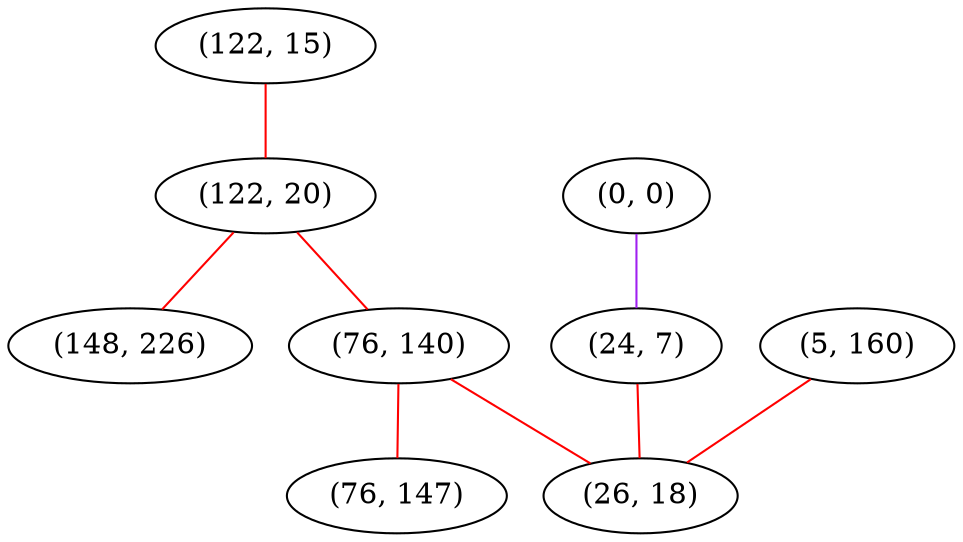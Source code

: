 graph "" {
"(122, 15)";
"(0, 0)";
"(122, 20)";
"(24, 7)";
"(148, 226)";
"(76, 140)";
"(76, 147)";
"(5, 160)";
"(26, 18)";
"(122, 15)" -- "(122, 20)"  [color=red, key=0, weight=1];
"(0, 0)" -- "(24, 7)"  [color=purple, key=0, weight=4];
"(122, 20)" -- "(148, 226)"  [color=red, key=0, weight=1];
"(122, 20)" -- "(76, 140)"  [color=red, key=0, weight=1];
"(24, 7)" -- "(26, 18)"  [color=red, key=0, weight=1];
"(76, 140)" -- "(76, 147)"  [color=red, key=0, weight=1];
"(76, 140)" -- "(26, 18)"  [color=red, key=0, weight=1];
"(5, 160)" -- "(26, 18)"  [color=red, key=0, weight=1];
}
